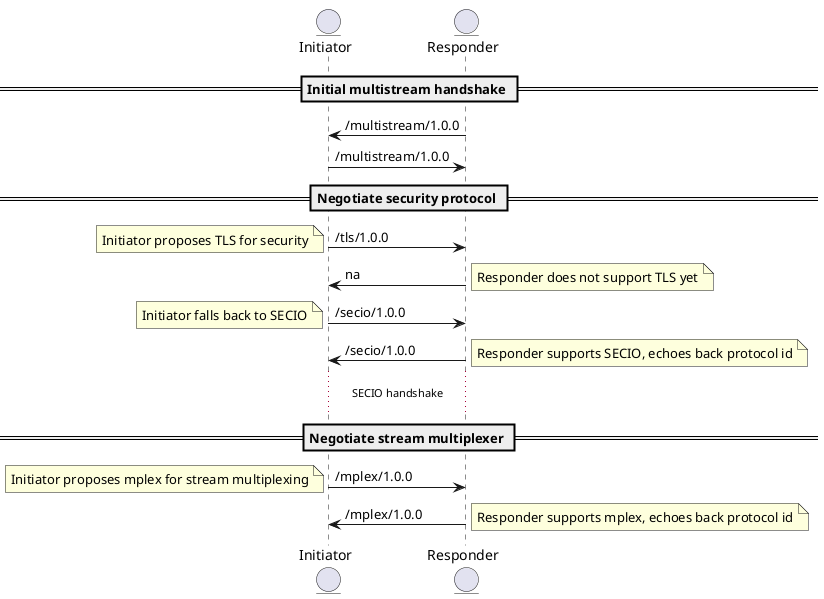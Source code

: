 @startuml

entity Initiator
entity Responder

== Initial multistream handshake ==

Responder -> Initiator: /multistream/1.0.0
Initiator -> Responder: /multistream/1.0.0

== Negotiate security protocol ==

Initiator -> Responder: /tls/1.0.0
note left: Initiator proposes TLS for security

Responder -> Initiator: na
note right: Responder does not support TLS yet

Initiator -> Responder: /secio/1.0.0
note left: Initiator falls back to SECIO

Responder -> Initiator: /secio/1.0.0
note right: Responder supports SECIO, echoes back protocol id

... SECIO handshake ...

== Negotiate stream multiplexer ==

Initiator -> Responder: /mplex/1.0.0
note left: Initiator proposes mplex for stream multiplexing

Responder -> Initiator: /mplex/1.0.0
note right: Responder supports mplex, echoes back protocol id


@enduml
